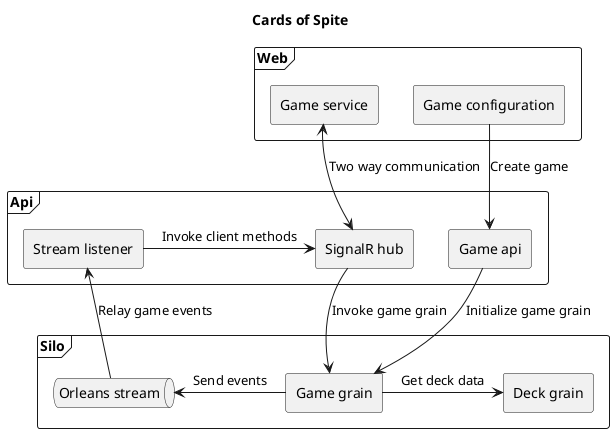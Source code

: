 @startuml Cards of Spite Architecture

title Cards of Spite

skinparam ComponentStyle rectangle

frame Api {
    component "SignalR hub" as hub
    component "Game api" as api
    component "Stream listener" as listener
}

frame Silo {
    component "Game grain" as gameGrain
    component "Deck grain" as deckGrain
    queue "Orleans stream" as stream
}

frame Web {
    component "Game configuration" as gameConfig
    component "Game service" as gameService
}

gameConfig -left-> api : Create game
api --> gameGrain : Initialize game grain
gameGrain -> deckGrain : Get deck data
gameGrain -> stream : Send events
gameService <--> hub : Two way communication
hub --> gameGrain : Invoke game grain
stream --> listener : Relay game events
listener -> hub : Invoke client methods

@enduml